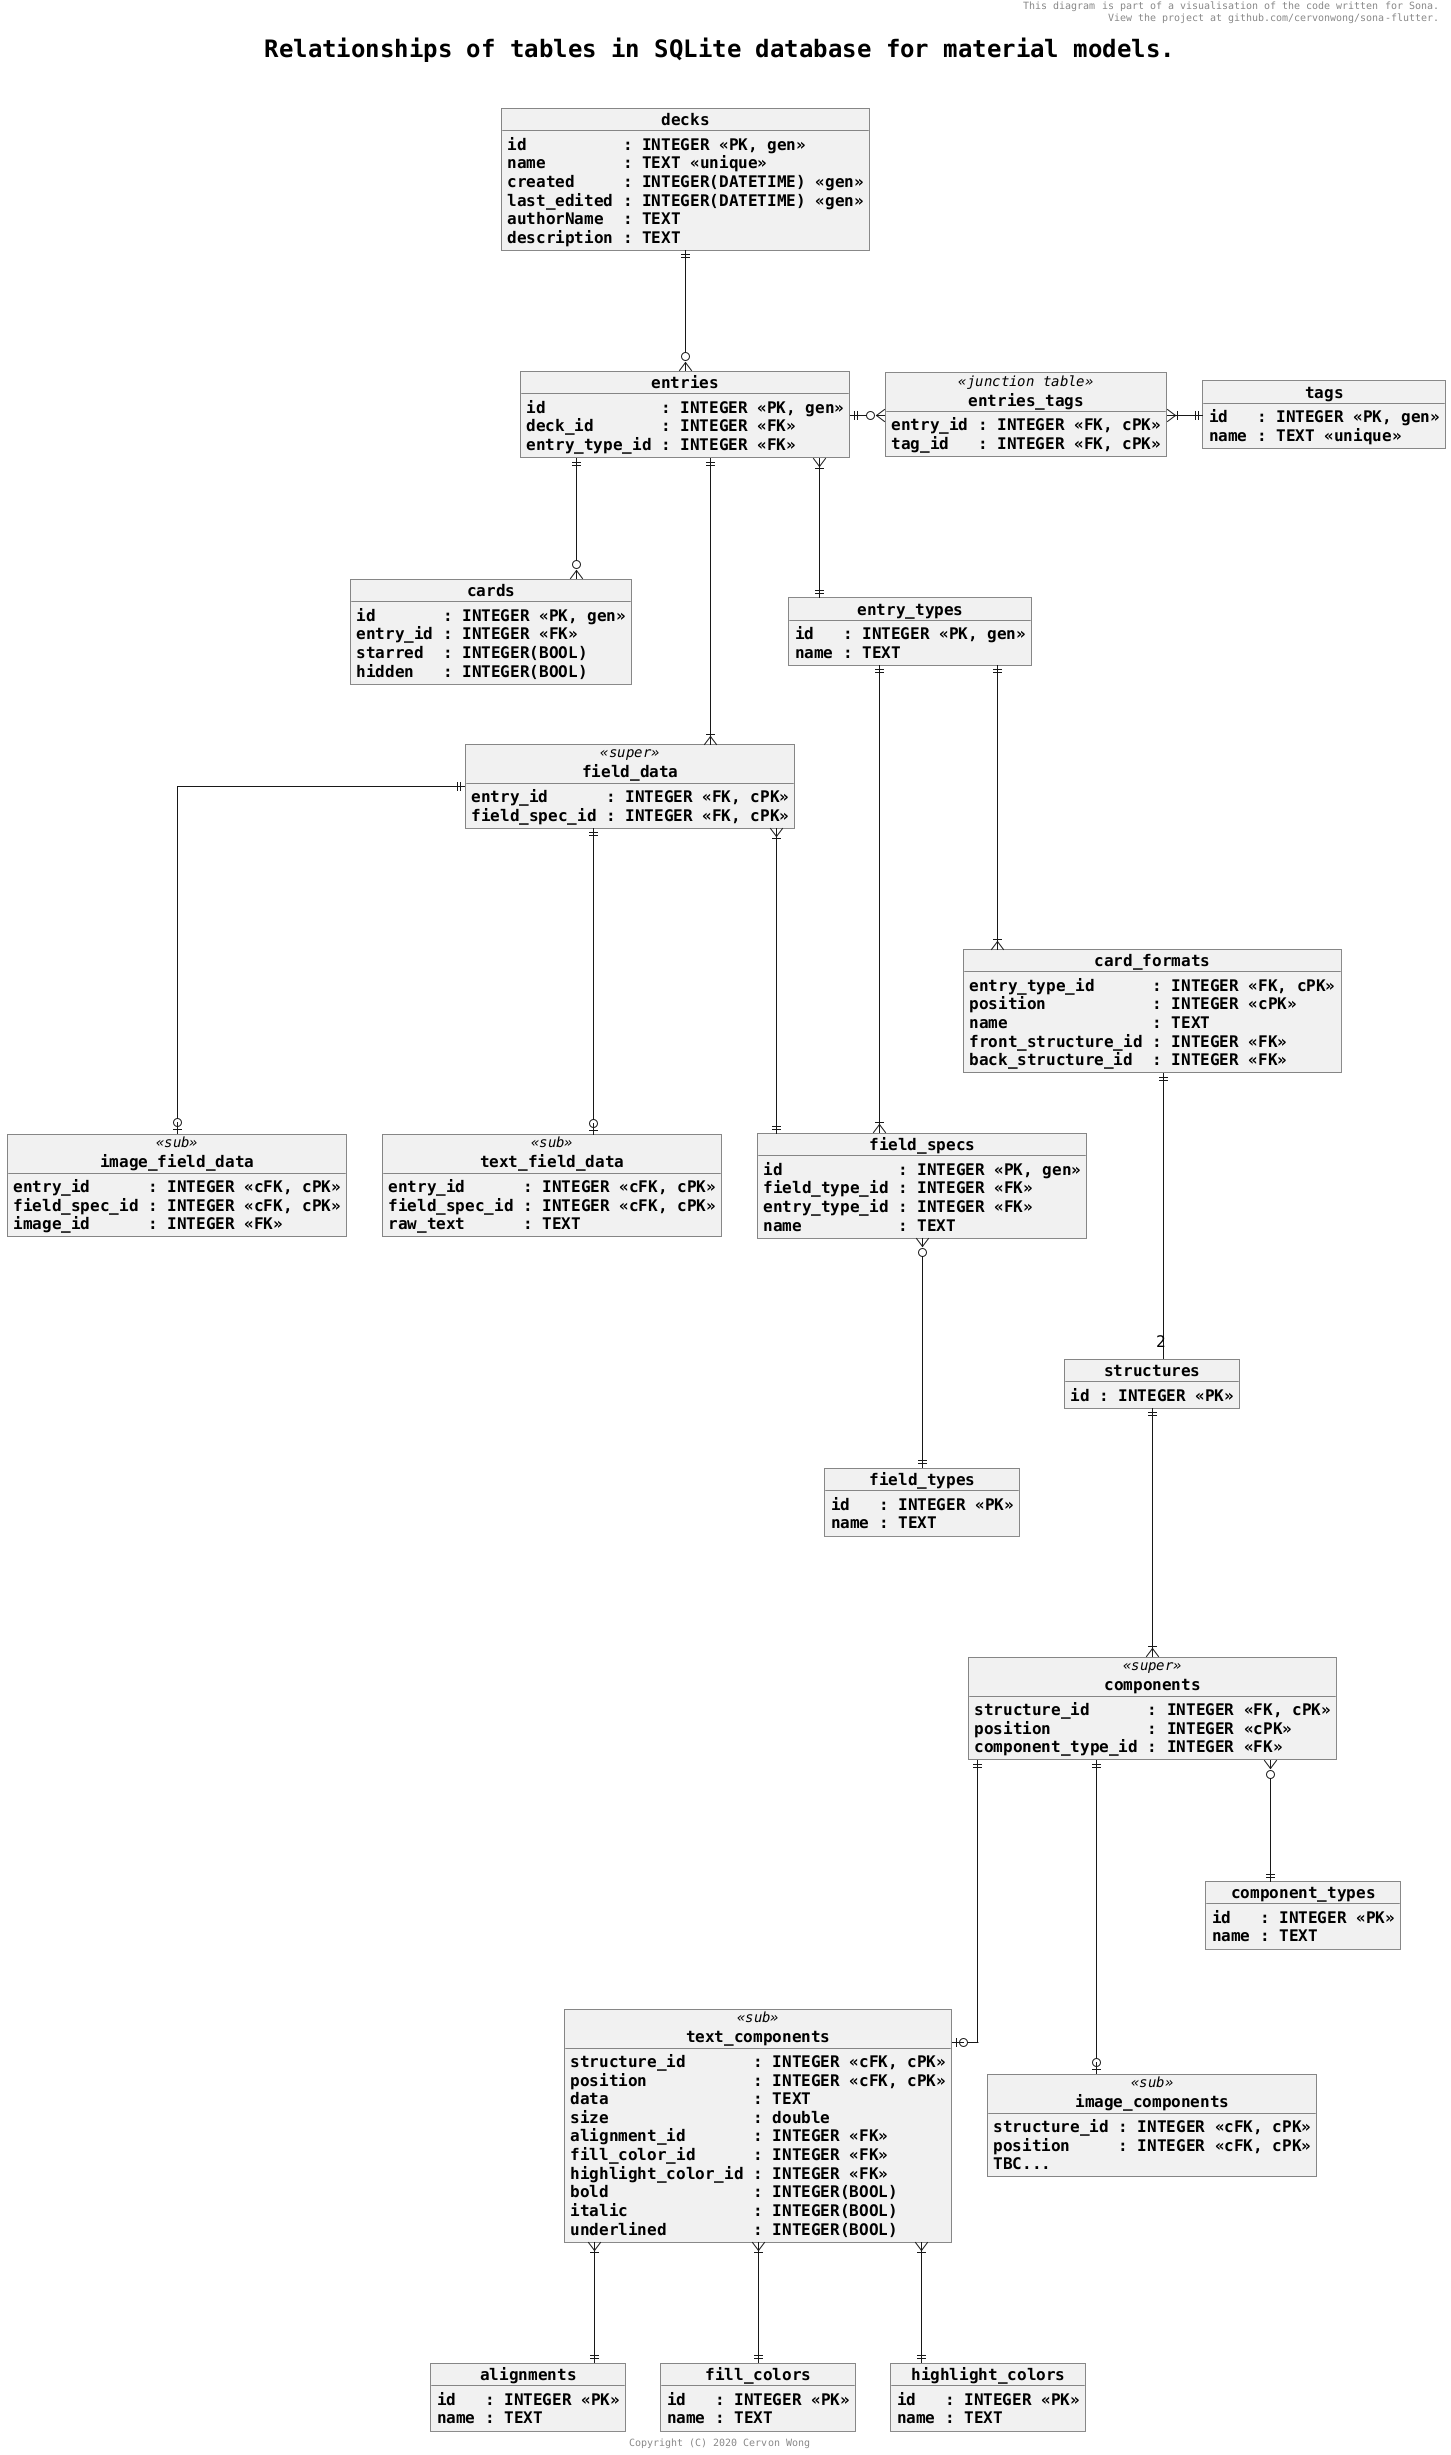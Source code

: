 @startuml

skinparam defaultFontName Monospaced
skinparam objectAttributeFontName Monospaced
skinparam objectStereotypeFontName Monospaced
skinparam defaultFontSize 16
skinparam objectFontSize 16
skinparam objectStereotypeFontSize 14
skinparam titleFontSize 24
skinparam titleFontStyle bold
skinparam objectFontStyle bold
skinparam linetype ortho
skinparam shadowing false

header This diagram is part of a visualisation of the code written for Sona.\n View the project at github.com/cervonwong/sona-flutter.
title Relationships of tables in SQLite database for material models.\n
footer Copyright (C) 2020 Cervon Wong

object decks {
	id          : INTEGER <<PK, gen>>
	name        : TEXT <<unique>>
	created     : INTEGER(DATETIME) <<gen>>
	last_edited : INTEGER(DATETIME) <<gen>>
	authorName  : TEXT
	description : TEXT
}

object entries {
	id            : INTEGER <<PK, gen>>
	deck_id       : INTEGER <<FK>>
	entry_type_id : INTEGER <<FK>>
}

object cards {
	id       : INTEGER <<PK, gen>>
	entry_id : INTEGER <<FK>>
	starred  : INTEGER(BOOL)
	hidden   : INTEGER(BOOL)
}

object tags {
	id   : INTEGER <<PK, gen>>
	name : TEXT <<unique>>
}

object entries_tags <<junction table>> {
	entry_id : INTEGER <<FK, cPK>>
	tag_id   : INTEGER <<FK, cPK>>
}

object field_specs {
	id            : INTEGER <<PK, gen>>
	field_type_id : INTEGER <<FK>>
	entry_type_id : INTEGER <<FK>>
	name          : TEXT
}

object field_types {
	id   : INTEGER <<PK>>
	name : TEXT
}

object field_data <<super>> {
	entry_id      : INTEGER <<FK, cPK>>
    field_spec_id : INTEGER <<FK, cPK>>
    ' Get field_type_id from field_specs table.
}

object text_field_data <<sub>> {
	entry_id      : INTEGER <<cFK, cPK>>
    field_spec_id : INTEGER <<cFK, cPK>>
	raw_text      : TEXT
}

object image_field_data <<sub>> {
	entry_id      : INTEGER <<cFK, cPK>>
    field_spec_id : INTEGER <<cFK, cPK>>
	image_id      : INTEGER <<FK>>
}

object entry_types {
	id   : INTEGER <<PK, gen>>
	name : TEXT
}

object card_formats {
	entry_type_id      : INTEGER <<FK, cPK>>
	position           : INTEGER <<cPK>>
	name               : TEXT
	front_structure_id : INTEGER <<FK>>
	back_structure_id  : INTEGER <<FK>>
}

object structures {
	id : INTEGER <<PK>>
}

object components <<super>> {
	structure_id      : INTEGER <<FK, cPK>>
	position          : INTEGER <<cPK>>
	component_type_id : INTEGER <<FK>>
}

object text_components <<sub>> {
	structure_id       : INTEGER <<cFK, cPK>>
	position           : INTEGER <<cFK, cPK>>
	data               : TEXT
	size               : double
	alignment_id       : INTEGER <<FK>>
	fill_color_id      : INTEGER <<FK>>
	highlight_color_id : INTEGER <<FK>>
	bold               : INTEGER(BOOL)
	italic             : INTEGER(BOOL)
	underlined         : INTEGER(BOOL)
}

object alignments {
	id   : INTEGER <<PK>>
	name : TEXT
}

object fill_colors {
	id   : INTEGER <<PK>>
	name : TEXT
}

object highlight_colors {
	id   : INTEGER <<PK>>
	name : TEXT
}

object image_components <<sub>> {
	structure_id : INTEGER <<cFK, cPK>>
    position     : INTEGER <<cFK, cPK>>
    TBC...
}

object component_types {
	id   : INTEGER <<PK>>
	name : TEXT
}

decks           ||---o{    entries
entries         ||---o{    cards
entries         ||-o{      entries_tags
entries_tags    }|-||      tags
field_specs     }o----||   field_types
field_data      ||----o|   text_field_data
field_data      ||----o|   image_field_data
field_data      }|----||   field_specs
entries         ||----|{   field_data
entries         }|---||    entry_types
entry_types     ||----|{   field_specs
entry_types     ||----|{   card_formats
card_formats    ||---- "2" structures
structures      ||----|{   components
components      }o---||    component_types
components      ||----o|   text_components
components      ||----o|   image_components
text_components }|---||    alignments
text_components }|---||    fill_colors
text_components }|---||    highlight_colors

@enduml
